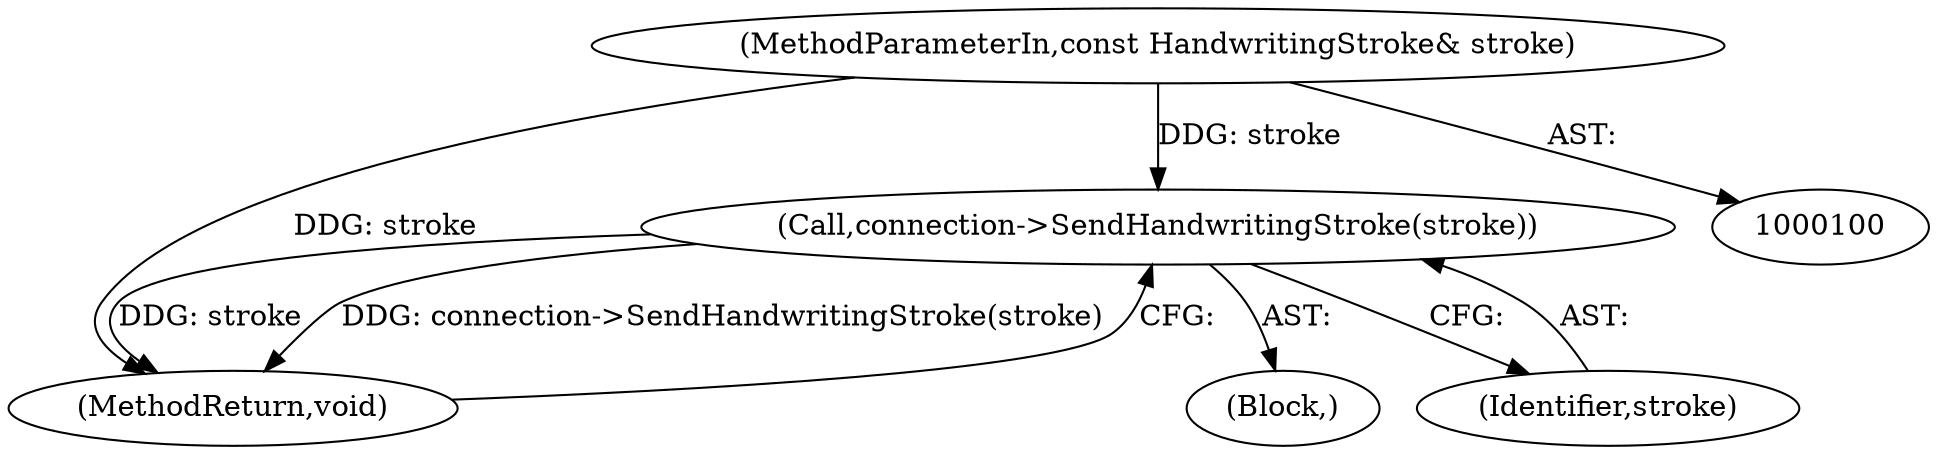 digraph "1_Chrome_dc7b094a338c6c521f918f478e993f0f74bbea0d_49@API" {
"1000106" [label="(Call,connection->SendHandwritingStroke(stroke))"];
"1000102" [label="(MethodParameterIn,const HandwritingStroke& stroke)"];
"1000108" [label="(MethodReturn,void)"];
"1000103" [label="(Block,)"];
"1000107" [label="(Identifier,stroke)"];
"1000106" [label="(Call,connection->SendHandwritingStroke(stroke))"];
"1000102" [label="(MethodParameterIn,const HandwritingStroke& stroke)"];
"1000106" -> "1000103"  [label="AST: "];
"1000106" -> "1000107"  [label="CFG: "];
"1000107" -> "1000106"  [label="AST: "];
"1000108" -> "1000106"  [label="CFG: "];
"1000106" -> "1000108"  [label="DDG: stroke"];
"1000106" -> "1000108"  [label="DDG: connection->SendHandwritingStroke(stroke)"];
"1000102" -> "1000106"  [label="DDG: stroke"];
"1000102" -> "1000100"  [label="AST: "];
"1000102" -> "1000108"  [label="DDG: stroke"];
}
